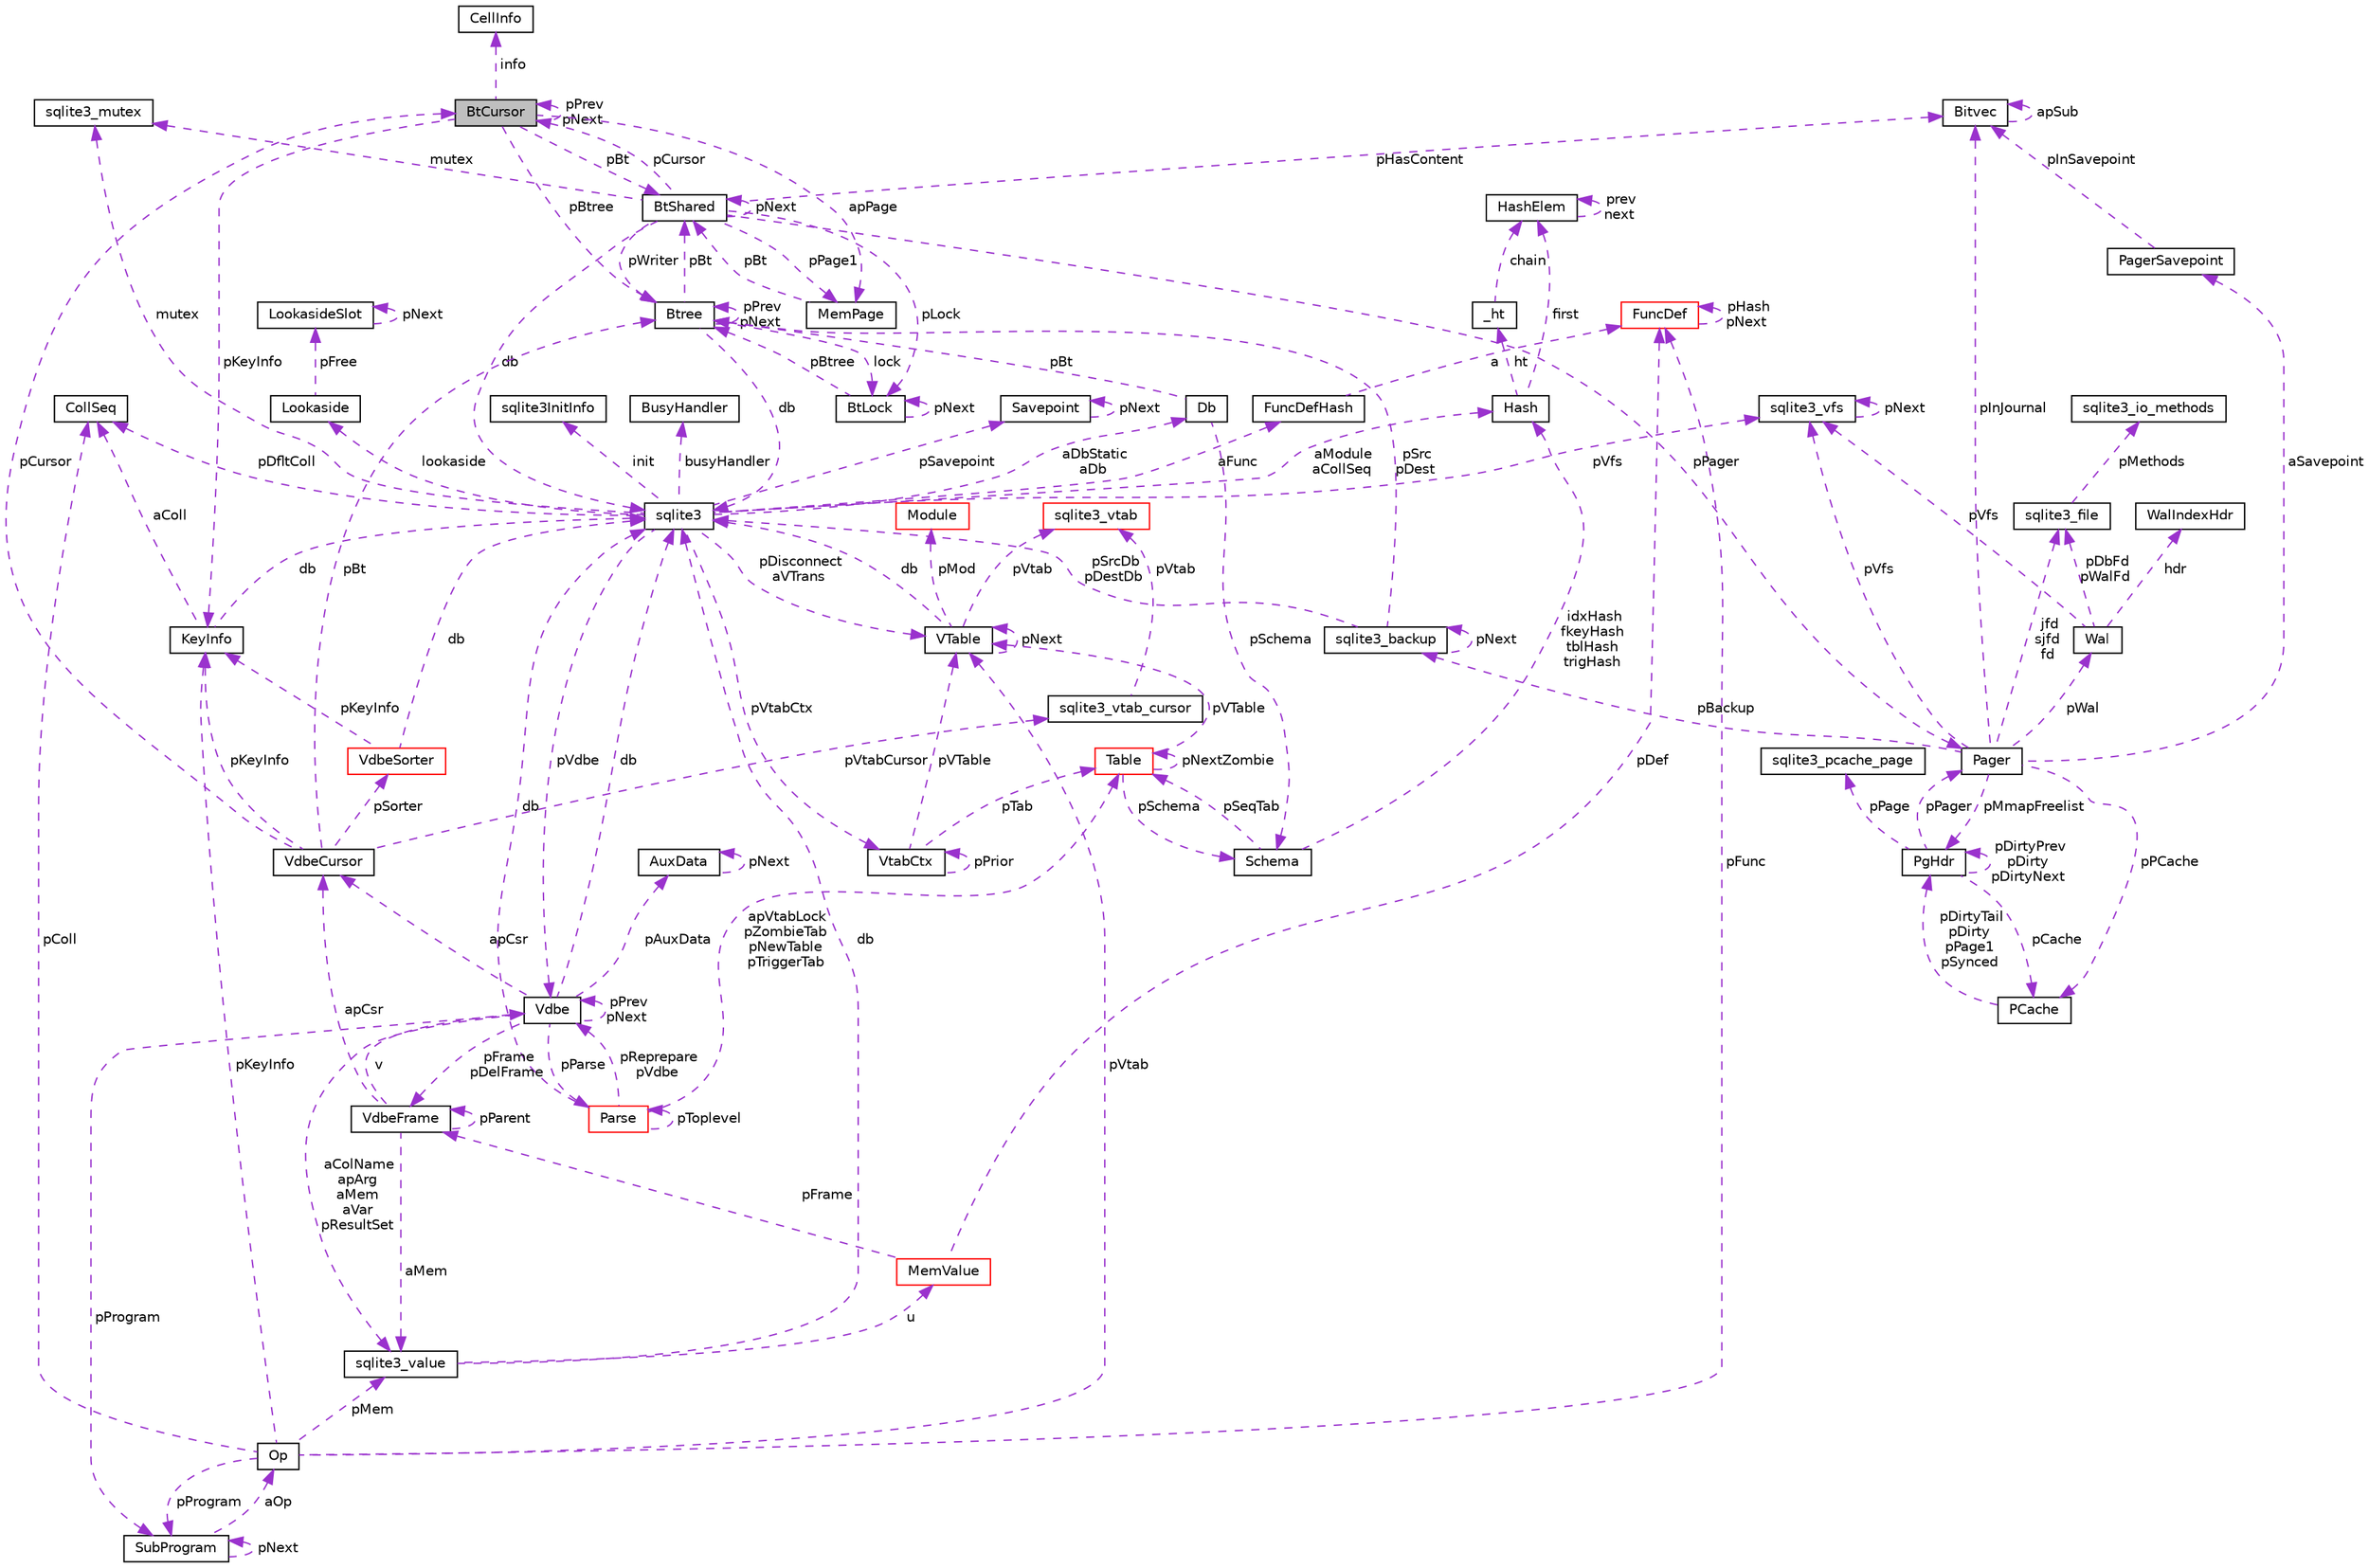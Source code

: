 digraph "BtCursor"
{
  edge [fontname="Helvetica",fontsize="10",labelfontname="Helvetica",labelfontsize="10"];
  node [fontname="Helvetica",fontsize="10",shape=record];
  Node1 [label="BtCursor",height=0.2,width=0.4,color="black", fillcolor="grey75", style="filled", fontcolor="black"];
  Node1 -> Node1 [dir="back",color="darkorchid3",fontsize="10",style="dashed",label=" pPrev\npNext" ,fontname="Helvetica"];
  Node2 -> Node1 [dir="back",color="darkorchid3",fontsize="10",style="dashed",label=" info" ,fontname="Helvetica"];
  Node2 [label="CellInfo",height=0.2,width=0.4,color="black", fillcolor="white", style="filled",URL="$struct_cell_info.html"];
  Node3 -> Node1 [dir="back",color="darkorchid3",fontsize="10",style="dashed",label=" pBt" ,fontname="Helvetica"];
  Node3 [label="BtShared",height=0.2,width=0.4,color="black", fillcolor="white", style="filled",URL="$struct_bt_shared.html"];
  Node1 -> Node3 [dir="back",color="darkorchid3",fontsize="10",style="dashed",label=" pCursor" ,fontname="Helvetica"];
  Node3 -> Node3 [dir="back",color="darkorchid3",fontsize="10",style="dashed",label=" pNext" ,fontname="Helvetica"];
  Node4 -> Node3 [dir="back",color="darkorchid3",fontsize="10",style="dashed",label=" db" ,fontname="Helvetica"];
  Node4 [label="sqlite3",height=0.2,width=0.4,color="black", fillcolor="white", style="filled",URL="$structsqlite3.html"];
  Node5 -> Node4 [dir="back",color="darkorchid3",fontsize="10",style="dashed",label=" pVdbe" ,fontname="Helvetica"];
  Node5 [label="Vdbe",height=0.2,width=0.4,color="black", fillcolor="white", style="filled",URL="$struct_vdbe.html"];
  Node5 -> Node5 [dir="back",color="darkorchid3",fontsize="10",style="dashed",label=" pPrev\npNext" ,fontname="Helvetica"];
  Node6 -> Node5 [dir="back",color="darkorchid3",fontsize="10",style="dashed",label=" aColName\napArg\naMem\naVar\npResultSet" ,fontname="Helvetica"];
  Node6 [label="sqlite3_value",height=0.2,width=0.4,color="black", fillcolor="white", style="filled",URL="$struct_mem.html"];
  Node7 -> Node6 [dir="back",color="darkorchid3",fontsize="10",style="dashed",label=" u" ,fontname="Helvetica"];
  Node7 [label="MemValue",height=0.2,width=0.4,color="red", fillcolor="white", style="filled",URL="$union_mem_1_1_mem_value.html"];
  Node8 -> Node7 [dir="back",color="darkorchid3",fontsize="10",style="dashed",label=" pFrame" ,fontname="Helvetica"];
  Node8 [label="VdbeFrame",height=0.2,width=0.4,color="black", fillcolor="white", style="filled",URL="$struct_vdbe_frame.html"];
  Node6 -> Node8 [dir="back",color="darkorchid3",fontsize="10",style="dashed",label=" aMem" ,fontname="Helvetica"];
  Node5 -> Node8 [dir="back",color="darkorchid3",fontsize="10",style="dashed",label=" v" ,fontname="Helvetica"];
  Node8 -> Node8 [dir="back",color="darkorchid3",fontsize="10",style="dashed",label=" pParent" ,fontname="Helvetica"];
  Node9 -> Node8 [dir="back",color="darkorchid3",fontsize="10",style="dashed",label=" apCsr" ,fontname="Helvetica"];
  Node9 [label="VdbeCursor",height=0.2,width=0.4,color="black", fillcolor="white", style="filled",URL="$struct_vdbe_cursor.html"];
  Node1 -> Node9 [dir="back",color="darkorchid3",fontsize="10",style="dashed",label=" pCursor" ,fontname="Helvetica"];
  Node10 -> Node9 [dir="back",color="darkorchid3",fontsize="10",style="dashed",label=" pVtabCursor" ,fontname="Helvetica"];
  Node10 [label="sqlite3_vtab_cursor",height=0.2,width=0.4,color="black", fillcolor="white", style="filled",URL="$structsqlite3__vtab__cursor.html"];
  Node11 -> Node10 [dir="back",color="darkorchid3",fontsize="10",style="dashed",label=" pVtab" ,fontname="Helvetica"];
  Node11 [label="sqlite3_vtab",height=0.2,width=0.4,color="red", fillcolor="white", style="filled",URL="$structsqlite3__vtab.html"];
  Node12 -> Node9 [dir="back",color="darkorchid3",fontsize="10",style="dashed",label=" pSorter" ,fontname="Helvetica"];
  Node12 [label="VdbeSorter",height=0.2,width=0.4,color="red", fillcolor="white", style="filled",URL="$struct_vdbe_sorter.html"];
  Node4 -> Node12 [dir="back",color="darkorchid3",fontsize="10",style="dashed",label=" db" ,fontname="Helvetica"];
  Node13 -> Node12 [dir="back",color="darkorchid3",fontsize="10",style="dashed",label=" pKeyInfo" ,fontname="Helvetica"];
  Node13 [label="KeyInfo",height=0.2,width=0.4,color="black", fillcolor="white", style="filled",URL="$struct_key_info.html"];
  Node4 -> Node13 [dir="back",color="darkorchid3",fontsize="10",style="dashed",label=" db" ,fontname="Helvetica"];
  Node14 -> Node13 [dir="back",color="darkorchid3",fontsize="10",style="dashed",label=" aColl" ,fontname="Helvetica"];
  Node14 [label="CollSeq",height=0.2,width=0.4,color="black", fillcolor="white", style="filled",URL="$struct_coll_seq.html"];
  Node13 -> Node9 [dir="back",color="darkorchid3",fontsize="10",style="dashed",label=" pKeyInfo" ,fontname="Helvetica"];
  Node15 -> Node9 [dir="back",color="darkorchid3",fontsize="10",style="dashed",label=" pBt" ,fontname="Helvetica"];
  Node15 [label="Btree",height=0.2,width=0.4,color="black", fillcolor="white", style="filled",URL="$struct_btree.html"];
  Node3 -> Node15 [dir="back",color="darkorchid3",fontsize="10",style="dashed",label=" pBt" ,fontname="Helvetica"];
  Node4 -> Node15 [dir="back",color="darkorchid3",fontsize="10",style="dashed",label=" db" ,fontname="Helvetica"];
  Node16 -> Node15 [dir="back",color="darkorchid3",fontsize="10",style="dashed",label=" lock" ,fontname="Helvetica"];
  Node16 [label="BtLock",height=0.2,width=0.4,color="black", fillcolor="white", style="filled",URL="$struct_bt_lock.html"];
  Node16 -> Node16 [dir="back",color="darkorchid3",fontsize="10",style="dashed",label=" pNext" ,fontname="Helvetica"];
  Node15 -> Node16 [dir="back",color="darkorchid3",fontsize="10",style="dashed",label=" pBtree" ,fontname="Helvetica"];
  Node15 -> Node15 [dir="back",color="darkorchid3",fontsize="10",style="dashed",label=" pPrev\npNext" ,fontname="Helvetica"];
  Node17 -> Node7 [dir="back",color="darkorchid3",fontsize="10",style="dashed",label=" pDef" ,fontname="Helvetica"];
  Node17 [label="FuncDef",height=0.2,width=0.4,color="red", fillcolor="white", style="filled",URL="$struct_func_def.html"];
  Node17 -> Node17 [dir="back",color="darkorchid3",fontsize="10",style="dashed",label=" pHash\npNext" ,fontname="Helvetica"];
  Node4 -> Node6 [dir="back",color="darkorchid3",fontsize="10",style="dashed",label=" db" ,fontname="Helvetica"];
  Node4 -> Node5 [dir="back",color="darkorchid3",fontsize="10",style="dashed",label=" db" ,fontname="Helvetica"];
  Node8 -> Node5 [dir="back",color="darkorchid3",fontsize="10",style="dashed",label=" pFrame\npDelFrame" ,fontname="Helvetica"];
  Node18 -> Node5 [dir="back",color="darkorchid3",fontsize="10",style="dashed",label=" pAuxData" ,fontname="Helvetica"];
  Node18 [label="AuxData",height=0.2,width=0.4,color="black", fillcolor="white", style="filled",URL="$struct_aux_data.html"];
  Node18 -> Node18 [dir="back",color="darkorchid3",fontsize="10",style="dashed",label=" pNext" ,fontname="Helvetica"];
  Node19 -> Node5 [dir="back",color="darkorchid3",fontsize="10",style="dashed",label=" pProgram" ,fontname="Helvetica"];
  Node19 [label="SubProgram",height=0.2,width=0.4,color="black", fillcolor="white", style="filled",URL="$struct_sub_program.html"];
  Node19 -> Node19 [dir="back",color="darkorchid3",fontsize="10",style="dashed",label=" pNext" ,fontname="Helvetica"];
  Node20 -> Node19 [dir="back",color="darkorchid3",fontsize="10",style="dashed",label=" aOp" ,fontname="Helvetica"];
  Node20 [label="Op",height=0.2,width=0.4,color="black", fillcolor="white", style="filled",URL="$struct_vdbe_op.html"];
  Node6 -> Node20 [dir="back",color="darkorchid3",fontsize="10",style="dashed",label=" pMem" ,fontname="Helvetica"];
  Node14 -> Node20 [dir="back",color="darkorchid3",fontsize="10",style="dashed",label=" pColl" ,fontname="Helvetica"];
  Node21 -> Node20 [dir="back",color="darkorchid3",fontsize="10",style="dashed",label=" pVtab" ,fontname="Helvetica"];
  Node21 [label="VTable",height=0.2,width=0.4,color="black", fillcolor="white", style="filled",URL="$struct_v_table.html"];
  Node4 -> Node21 [dir="back",color="darkorchid3",fontsize="10",style="dashed",label=" db" ,fontname="Helvetica"];
  Node21 -> Node21 [dir="back",color="darkorchid3",fontsize="10",style="dashed",label=" pNext" ,fontname="Helvetica"];
  Node22 -> Node21 [dir="back",color="darkorchid3",fontsize="10",style="dashed",label=" pMod" ,fontname="Helvetica"];
  Node22 [label="Module",height=0.2,width=0.4,color="red", fillcolor="white", style="filled",URL="$struct_module.html"];
  Node11 -> Node21 [dir="back",color="darkorchid3",fontsize="10",style="dashed",label=" pVtab" ,fontname="Helvetica"];
  Node19 -> Node20 [dir="back",color="darkorchid3",fontsize="10",style="dashed",label=" pProgram" ,fontname="Helvetica"];
  Node13 -> Node20 [dir="back",color="darkorchid3",fontsize="10",style="dashed",label=" pKeyInfo" ,fontname="Helvetica"];
  Node17 -> Node20 [dir="back",color="darkorchid3",fontsize="10",style="dashed",label=" pFunc" ,fontname="Helvetica"];
  Node9 -> Node5 [dir="back",color="darkorchid3",fontsize="10",style="dashed",label=" apCsr" ,fontname="Helvetica"];
  Node23 -> Node5 [dir="back",color="darkorchid3",fontsize="10",style="dashed",label=" pParse" ,fontname="Helvetica"];
  Node23 [label="Parse",height=0.2,width=0.4,color="red", fillcolor="white", style="filled",URL="$struct_parse.html"];
  Node5 -> Node23 [dir="back",color="darkorchid3",fontsize="10",style="dashed",label=" pReprepare\npVdbe" ,fontname="Helvetica"];
  Node4 -> Node23 [dir="back",color="darkorchid3",fontsize="10",style="dashed",label=" db" ,fontname="Helvetica"];
  Node24 -> Node23 [dir="back",color="darkorchid3",fontsize="10",style="dashed",label=" apVtabLock\npZombieTab\npNewTable\npTriggerTab" ,fontname="Helvetica"];
  Node24 [label="Table",height=0.2,width=0.4,color="red", fillcolor="white", style="filled",URL="$struct_table.html"];
  Node25 -> Node24 [dir="back",color="darkorchid3",fontsize="10",style="dashed",label=" pSchema" ,fontname="Helvetica"];
  Node25 [label="Schema",height=0.2,width=0.4,color="black", fillcolor="white", style="filled",URL="$struct_schema.html"];
  Node24 -> Node25 [dir="back",color="darkorchid3",fontsize="10",style="dashed",label=" pSeqTab" ,fontname="Helvetica"];
  Node26 -> Node25 [dir="back",color="darkorchid3",fontsize="10",style="dashed",label=" idxHash\nfkeyHash\ntblHash\ntrigHash" ,fontname="Helvetica"];
  Node26 [label="Hash",height=0.2,width=0.4,color="black", fillcolor="white", style="filled",URL="$struct_hash.html"];
  Node27 -> Node26 [dir="back",color="darkorchid3",fontsize="10",style="dashed",label=" ht" ,fontname="Helvetica"];
  Node27 [label="_ht",height=0.2,width=0.4,color="black", fillcolor="white", style="filled",URL="$struct_hash_1_1__ht.html"];
  Node28 -> Node27 [dir="back",color="darkorchid3",fontsize="10",style="dashed",label=" chain" ,fontname="Helvetica"];
  Node28 [label="HashElem",height=0.2,width=0.4,color="black", fillcolor="white", style="filled",URL="$struct_hash_elem.html"];
  Node28 -> Node28 [dir="back",color="darkorchid3",fontsize="10",style="dashed",label=" prev\nnext" ,fontname="Helvetica"];
  Node28 -> Node26 [dir="back",color="darkorchid3",fontsize="10",style="dashed",label=" first" ,fontname="Helvetica"];
  Node21 -> Node24 [dir="back",color="darkorchid3",fontsize="10",style="dashed",label=" pVTable" ,fontname="Helvetica"];
  Node24 -> Node24 [dir="back",color="darkorchid3",fontsize="10",style="dashed",label=" pNextZombie" ,fontname="Helvetica"];
  Node23 -> Node23 [dir="back",color="darkorchid3",fontsize="10",style="dashed",label=" pToplevel" ,fontname="Helvetica"];
  Node29 -> Node4 [dir="back",color="darkorchid3",fontsize="10",style="dashed",label=" pSavepoint" ,fontname="Helvetica"];
  Node29 [label="Savepoint",height=0.2,width=0.4,color="black", fillcolor="white", style="filled",URL="$struct_savepoint.html"];
  Node29 -> Node29 [dir="back",color="darkorchid3",fontsize="10",style="dashed",label=" pNext" ,fontname="Helvetica"];
  Node30 -> Node4 [dir="back",color="darkorchid3",fontsize="10",style="dashed",label=" aFunc" ,fontname="Helvetica"];
  Node30 [label="FuncDefHash",height=0.2,width=0.4,color="black", fillcolor="white", style="filled",URL="$struct_func_def_hash.html"];
  Node17 -> Node30 [dir="back",color="darkorchid3",fontsize="10",style="dashed",label=" a" ,fontname="Helvetica"];
  Node31 -> Node4 [dir="back",color="darkorchid3",fontsize="10",style="dashed",label=" lookaside" ,fontname="Helvetica"];
  Node31 [label="Lookaside",height=0.2,width=0.4,color="black", fillcolor="white", style="filled",URL="$struct_lookaside.html"];
  Node32 -> Node31 [dir="back",color="darkorchid3",fontsize="10",style="dashed",label=" pFree" ,fontname="Helvetica"];
  Node32 [label="LookasideSlot",height=0.2,width=0.4,color="black", fillcolor="white", style="filled",URL="$struct_lookaside_slot.html"];
  Node32 -> Node32 [dir="back",color="darkorchid3",fontsize="10",style="dashed",label=" pNext" ,fontname="Helvetica"];
  Node33 -> Node4 [dir="back",color="darkorchid3",fontsize="10",style="dashed",label=" mutex" ,fontname="Helvetica"];
  Node33 [label="sqlite3_mutex",height=0.2,width=0.4,color="black", fillcolor="white", style="filled",URL="$structsqlite3__mutex.html"];
  Node34 -> Node4 [dir="back",color="darkorchid3",fontsize="10",style="dashed",label=" pVfs" ,fontname="Helvetica"];
  Node34 [label="sqlite3_vfs",height=0.2,width=0.4,color="black", fillcolor="white", style="filled",URL="$structsqlite3__vfs.html"];
  Node34 -> Node34 [dir="back",color="darkorchid3",fontsize="10",style="dashed",label=" pNext" ,fontname="Helvetica"];
  Node35 -> Node4 [dir="back",color="darkorchid3",fontsize="10",style="dashed",label=" init" ,fontname="Helvetica"];
  Node35 [label="sqlite3InitInfo",height=0.2,width=0.4,color="black", fillcolor="white", style="filled",URL="$structsqlite3_1_1sqlite3_init_info.html"];
  Node36 -> Node4 [dir="back",color="darkorchid3",fontsize="10",style="dashed",label=" busyHandler" ,fontname="Helvetica"];
  Node36 [label="BusyHandler",height=0.2,width=0.4,color="black", fillcolor="white", style="filled",URL="$struct_busy_handler.html"];
  Node37 -> Node4 [dir="back",color="darkorchid3",fontsize="10",style="dashed",label=" pVtabCtx" ,fontname="Helvetica"];
  Node37 [label="VtabCtx",height=0.2,width=0.4,color="black", fillcolor="white", style="filled",URL="$struct_vtab_ctx.html"];
  Node37 -> Node37 [dir="back",color="darkorchid3",fontsize="10",style="dashed",label=" pPrior" ,fontname="Helvetica"];
  Node21 -> Node37 [dir="back",color="darkorchid3",fontsize="10",style="dashed",label=" pVTable" ,fontname="Helvetica"];
  Node24 -> Node37 [dir="back",color="darkorchid3",fontsize="10",style="dashed",label=" pTab" ,fontname="Helvetica"];
  Node14 -> Node4 [dir="back",color="darkorchid3",fontsize="10",style="dashed",label=" pDfltColl" ,fontname="Helvetica"];
  Node21 -> Node4 [dir="back",color="darkorchid3",fontsize="10",style="dashed",label=" pDisconnect\naVTrans" ,fontname="Helvetica"];
  Node38 -> Node4 [dir="back",color="darkorchid3",fontsize="10",style="dashed",label=" aDbStatic\naDb" ,fontname="Helvetica"];
  Node38 [label="Db",height=0.2,width=0.4,color="black", fillcolor="white", style="filled",URL="$struct_db.html"];
  Node25 -> Node38 [dir="back",color="darkorchid3",fontsize="10",style="dashed",label=" pSchema" ,fontname="Helvetica"];
  Node15 -> Node38 [dir="back",color="darkorchid3",fontsize="10",style="dashed",label=" pBt" ,fontname="Helvetica"];
  Node26 -> Node4 [dir="back",color="darkorchid3",fontsize="10",style="dashed",label=" aModule\naCollSeq" ,fontname="Helvetica"];
  Node39 -> Node3 [dir="back",color="darkorchid3",fontsize="10",style="dashed",label=" pHasContent" ,fontname="Helvetica"];
  Node39 [label="Bitvec",height=0.2,width=0.4,color="black", fillcolor="white", style="filled",URL="$struct_bitvec.html"];
  Node39 -> Node39 [dir="back",color="darkorchid3",fontsize="10",style="dashed",label=" apSub" ,fontname="Helvetica"];
  Node33 -> Node3 [dir="back",color="darkorchid3",fontsize="10",style="dashed",label=" mutex" ,fontname="Helvetica"];
  Node16 -> Node3 [dir="back",color="darkorchid3",fontsize="10",style="dashed",label=" pLock" ,fontname="Helvetica"];
  Node40 -> Node3 [dir="back",color="darkorchid3",fontsize="10",style="dashed",label=" pPage1" ,fontname="Helvetica"];
  Node40 [label="MemPage",height=0.2,width=0.4,color="black", fillcolor="white", style="filled",URL="$struct_mem_page.html"];
  Node3 -> Node40 [dir="back",color="darkorchid3",fontsize="10",style="dashed",label=" pBt" ,fontname="Helvetica"];
  Node15 -> Node3 [dir="back",color="darkorchid3",fontsize="10",style="dashed",label=" pWriter" ,fontname="Helvetica"];
  Node41 -> Node3 [dir="back",color="darkorchid3",fontsize="10",style="dashed",label=" pPager" ,fontname="Helvetica"];
  Node41 [label="Pager",height=0.2,width=0.4,color="black", fillcolor="white", style="filled",URL="$struct_pager.html"];
  Node42 -> Node41 [dir="back",color="darkorchid3",fontsize="10",style="dashed",label=" pPCache" ,fontname="Helvetica"];
  Node42 [label="PCache",height=0.2,width=0.4,color="black", fillcolor="white", style="filled",URL="$struct_p_cache.html"];
  Node43 -> Node42 [dir="back",color="darkorchid3",fontsize="10",style="dashed",label=" pDirtyTail\npDirty\npPage1\npSynced" ,fontname="Helvetica"];
  Node43 [label="PgHdr",height=0.2,width=0.4,color="black", fillcolor="white", style="filled",URL="$struct_pg_hdr.html"];
  Node44 -> Node43 [dir="back",color="darkorchid3",fontsize="10",style="dashed",label=" pPage" ,fontname="Helvetica"];
  Node44 [label="sqlite3_pcache_page",height=0.2,width=0.4,color="black", fillcolor="white", style="filled",URL="$structsqlite3__pcache__page.html"];
  Node42 -> Node43 [dir="back",color="darkorchid3",fontsize="10",style="dashed",label=" pCache" ,fontname="Helvetica"];
  Node43 -> Node43 [dir="back",color="darkorchid3",fontsize="10",style="dashed",label=" pDirtyPrev\npDirty\npDirtyNext" ,fontname="Helvetica"];
  Node41 -> Node43 [dir="back",color="darkorchid3",fontsize="10",style="dashed",label=" pPager" ,fontname="Helvetica"];
  Node45 -> Node41 [dir="back",color="darkorchid3",fontsize="10",style="dashed",label=" pBackup" ,fontname="Helvetica"];
  Node45 [label="sqlite3_backup",height=0.2,width=0.4,color="black", fillcolor="white", style="filled",URL="$structsqlite3__backup.html"];
  Node45 -> Node45 [dir="back",color="darkorchid3",fontsize="10",style="dashed",label=" pNext" ,fontname="Helvetica"];
  Node4 -> Node45 [dir="back",color="darkorchid3",fontsize="10",style="dashed",label=" pSrcDb\npDestDb" ,fontname="Helvetica"];
  Node15 -> Node45 [dir="back",color="darkorchid3",fontsize="10",style="dashed",label=" pSrc\npDest" ,fontname="Helvetica"];
  Node39 -> Node41 [dir="back",color="darkorchid3",fontsize="10",style="dashed",label=" pInJournal" ,fontname="Helvetica"];
  Node46 -> Node41 [dir="back",color="darkorchid3",fontsize="10",style="dashed",label=" jfd\nsjfd\nfd" ,fontname="Helvetica"];
  Node46 [label="sqlite3_file",height=0.2,width=0.4,color="black", fillcolor="white", style="filled",URL="$structsqlite3__file.html"];
  Node47 -> Node46 [dir="back",color="darkorchid3",fontsize="10",style="dashed",label=" pMethods" ,fontname="Helvetica"];
  Node47 [label="sqlite3_io_methods",height=0.2,width=0.4,color="black", fillcolor="white", style="filled",URL="$structsqlite3__io__methods.html"];
  Node34 -> Node41 [dir="back",color="darkorchid3",fontsize="10",style="dashed",label=" pVfs" ,fontname="Helvetica"];
  Node43 -> Node41 [dir="back",color="darkorchid3",fontsize="10",style="dashed",label=" pMmapFreelist" ,fontname="Helvetica"];
  Node48 -> Node41 [dir="back",color="darkorchid3",fontsize="10",style="dashed",label=" pWal" ,fontname="Helvetica"];
  Node48 [label="Wal",height=0.2,width=0.4,color="black", fillcolor="white", style="filled",URL="$struct_wal.html"];
  Node46 -> Node48 [dir="back",color="darkorchid3",fontsize="10",style="dashed",label=" pDbFd\npWalFd" ,fontname="Helvetica"];
  Node34 -> Node48 [dir="back",color="darkorchid3",fontsize="10",style="dashed",label=" pVfs" ,fontname="Helvetica"];
  Node49 -> Node48 [dir="back",color="darkorchid3",fontsize="10",style="dashed",label=" hdr" ,fontname="Helvetica"];
  Node49 [label="WalIndexHdr",height=0.2,width=0.4,color="black", fillcolor="white", style="filled",URL="$struct_wal_index_hdr.html"];
  Node50 -> Node41 [dir="back",color="darkorchid3",fontsize="10",style="dashed",label=" aSavepoint" ,fontname="Helvetica"];
  Node50 [label="PagerSavepoint",height=0.2,width=0.4,color="black", fillcolor="white", style="filled",URL="$struct_pager_savepoint.html"];
  Node39 -> Node50 [dir="back",color="darkorchid3",fontsize="10",style="dashed",label=" pInSavepoint" ,fontname="Helvetica"];
  Node40 -> Node1 [dir="back",color="darkorchid3",fontsize="10",style="dashed",label=" apPage" ,fontname="Helvetica"];
  Node13 -> Node1 [dir="back",color="darkorchid3",fontsize="10",style="dashed",label=" pKeyInfo" ,fontname="Helvetica"];
  Node15 -> Node1 [dir="back",color="darkorchid3",fontsize="10",style="dashed",label=" pBtree" ,fontname="Helvetica"];
}
